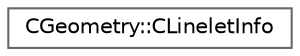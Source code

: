 digraph "Graphical Class Hierarchy"
{
 // LATEX_PDF_SIZE
  bgcolor="transparent";
  edge [fontname=Helvetica,fontsize=10,labelfontname=Helvetica,labelfontsize=10];
  node [fontname=Helvetica,fontsize=10,shape=box,height=0.2,width=0.4];
  rankdir="LR";
  Node0 [id="Node000000",label="CGeometry::CLineletInfo",height=0.2,width=0.4,color="grey40", fillcolor="white", style="filled",URL="$structCGeometry_1_1CLineletInfo.html",tooltip="Linelets (mesh lines perpendicular to stretching direction)."];
}
